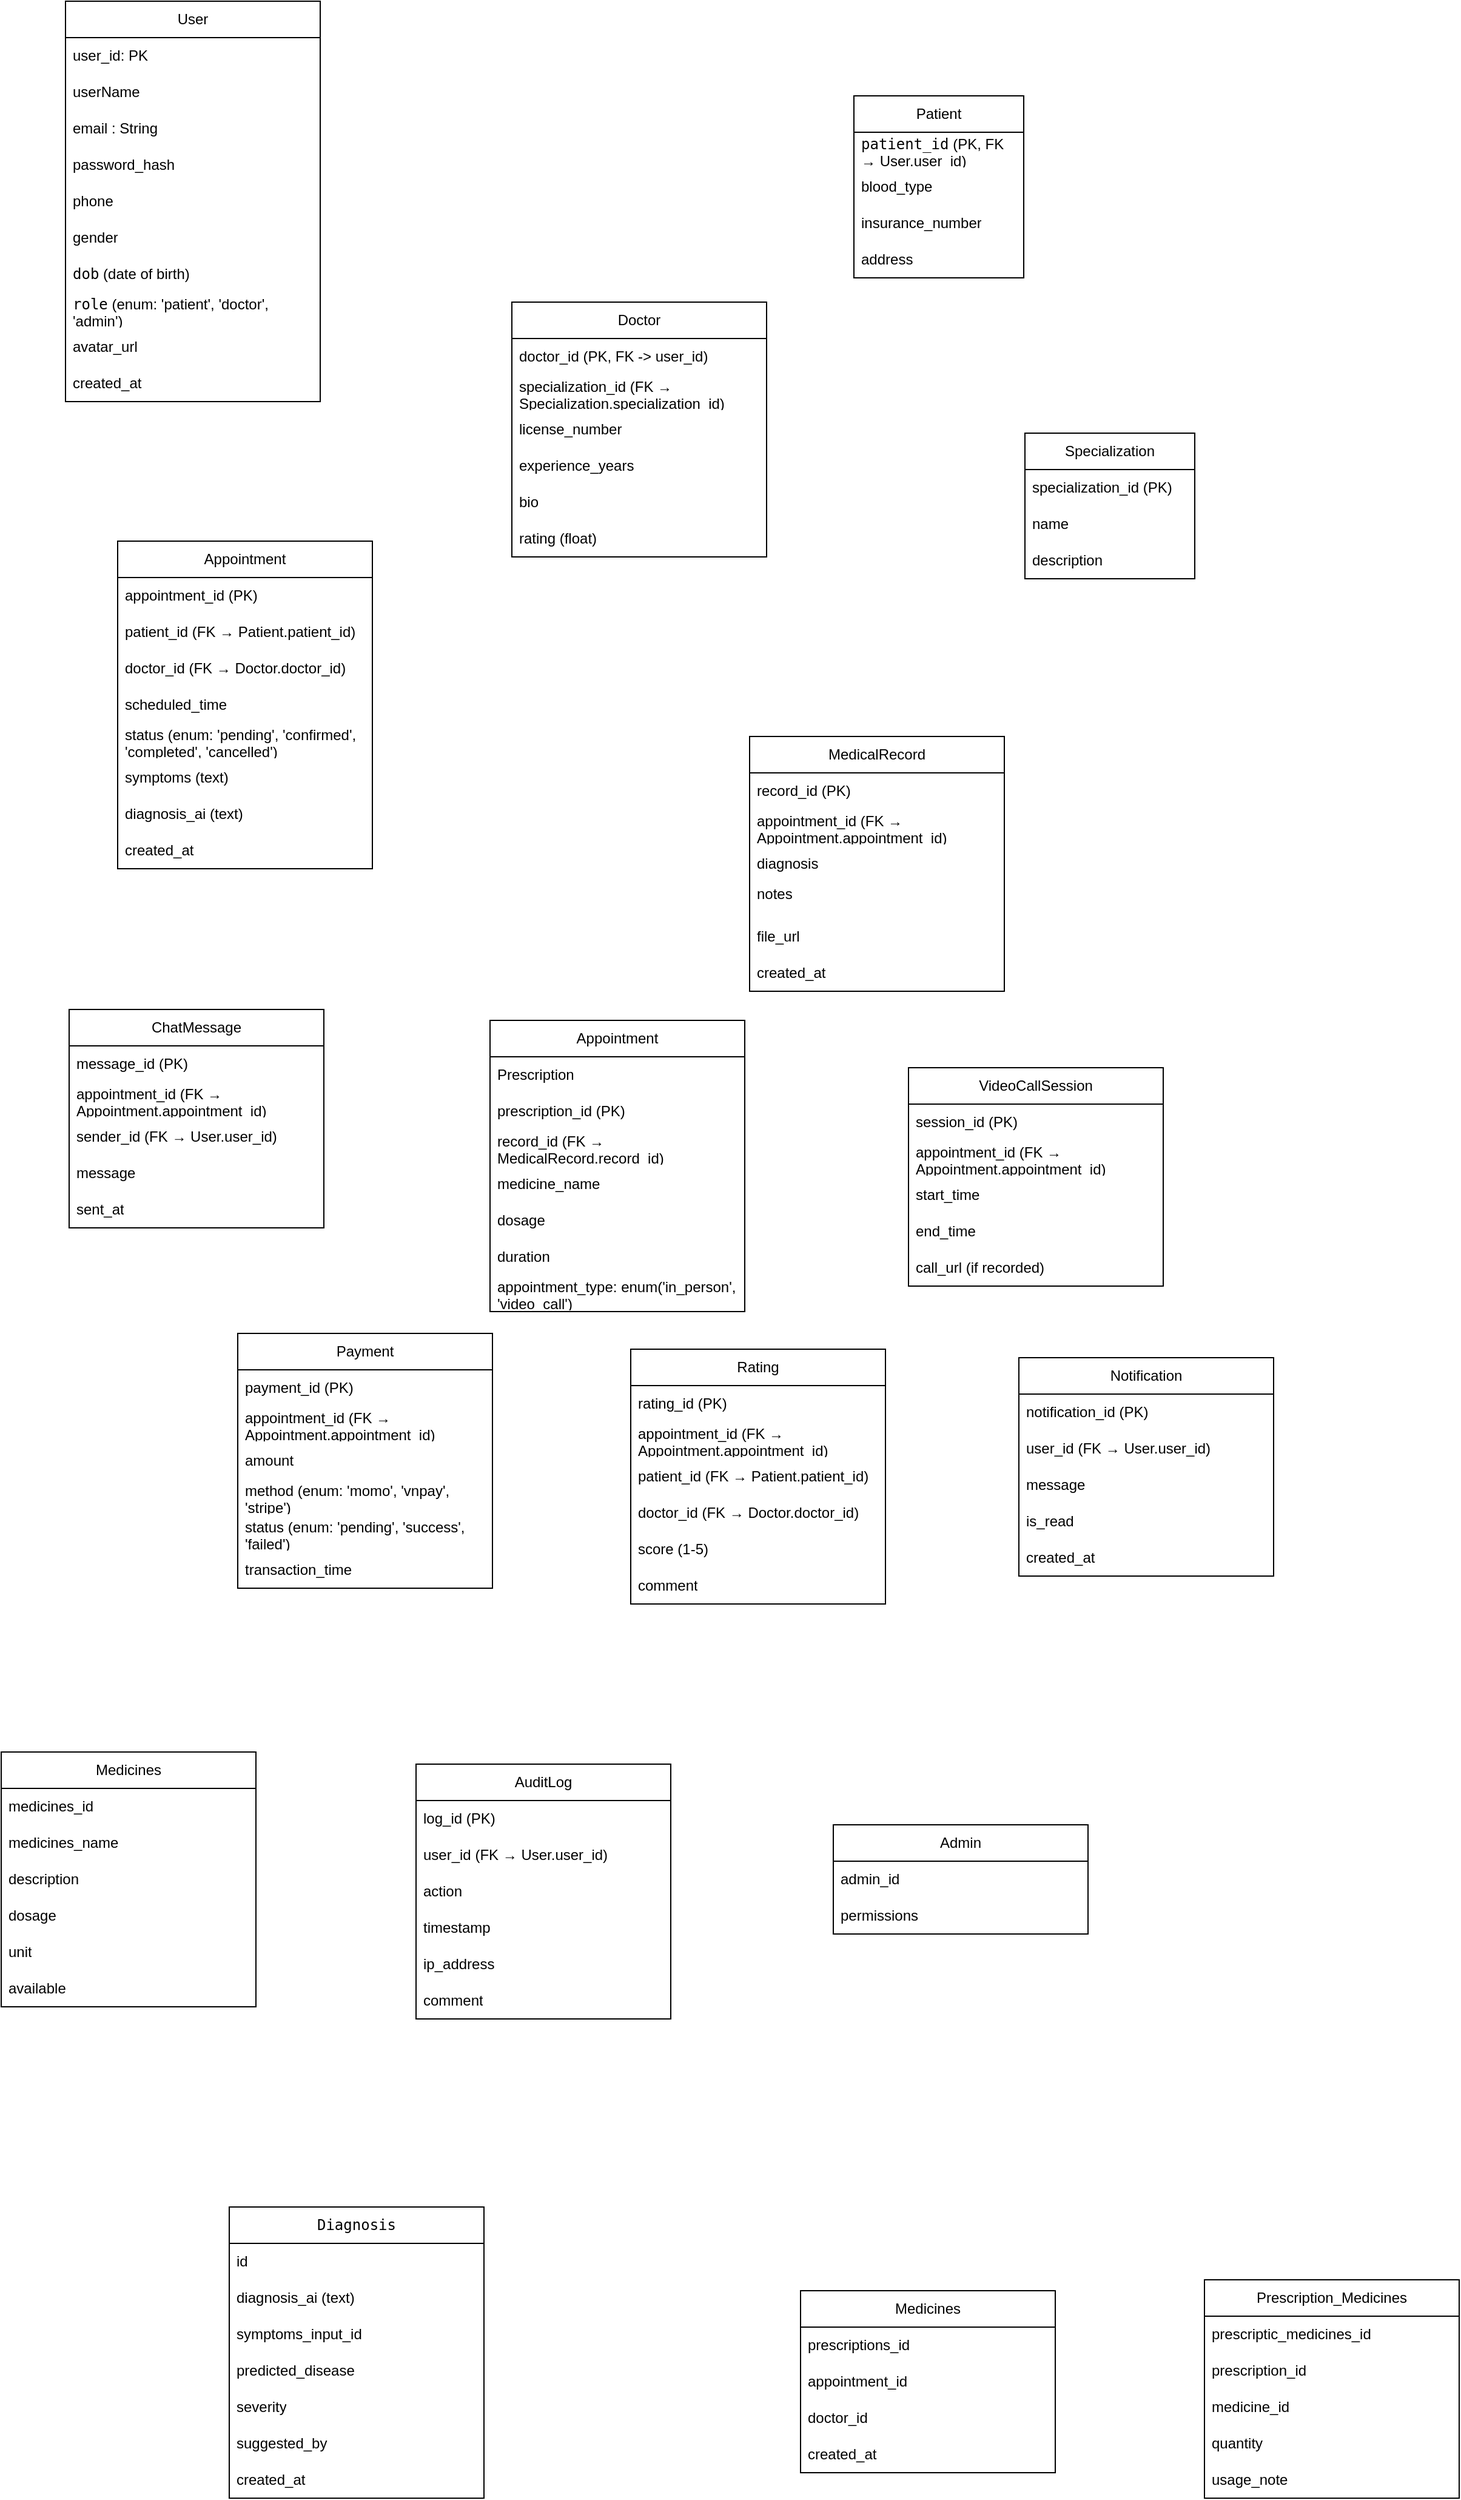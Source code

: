 <mxfile version="27.2.0">
  <diagram name="Trang-1" id="i_WJ0XJ840tVnYzFvGeB">
    <mxGraphModel dx="1158" dy="593" grid="0" gridSize="10" guides="1" tooltips="1" connect="1" arrows="1" fold="1" page="1" pageScale="1" pageWidth="827" pageHeight="1169" math="0" shadow="0">
      <root>
        <mxCell id="0" />
        <mxCell id="1" parent="0" />
        <mxCell id="kzhZ7mxOrEvKZff34RCB-1" value="User" style="swimlane;fontStyle=0;childLayout=stackLayout;horizontal=1;startSize=30;horizontalStack=0;resizeParent=1;resizeParentMax=0;resizeLast=0;collapsible=1;marginBottom=0;whiteSpace=wrap;html=1;" vertex="1" parent="1">
          <mxGeometry x="180" y="33" width="210" height="330" as="geometry" />
        </mxCell>
        <mxCell id="kzhZ7mxOrEvKZff34RCB-2" value="&lt;div&gt;user_id: PK&lt;br&gt;&lt;/div&gt;" style="text;strokeColor=none;fillColor=none;align=left;verticalAlign=middle;spacingLeft=4;spacingRight=4;overflow=hidden;points=[[0,0.5],[1,0.5]];portConstraint=eastwest;rotatable=0;whiteSpace=wrap;html=1;" vertex="1" parent="kzhZ7mxOrEvKZff34RCB-1">
          <mxGeometry y="30" width="210" height="30" as="geometry" />
        </mxCell>
        <mxCell id="kzhZ7mxOrEvKZff34RCB-3" value="userName" style="text;strokeColor=none;fillColor=none;align=left;verticalAlign=middle;spacingLeft=4;spacingRight=4;overflow=hidden;points=[[0,0.5],[1,0.5]];portConstraint=eastwest;rotatable=0;whiteSpace=wrap;html=1;" vertex="1" parent="kzhZ7mxOrEvKZff34RCB-1">
          <mxGeometry y="60" width="210" height="30" as="geometry" />
        </mxCell>
        <mxCell id="kzhZ7mxOrEvKZff34RCB-4" value="email : String" style="text;strokeColor=none;fillColor=none;align=left;verticalAlign=middle;spacingLeft=4;spacingRight=4;overflow=hidden;points=[[0,0.5],[1,0.5]];portConstraint=eastwest;rotatable=0;whiteSpace=wrap;html=1;" vertex="1" parent="kzhZ7mxOrEvKZff34RCB-1">
          <mxGeometry y="90" width="210" height="30" as="geometry" />
        </mxCell>
        <mxCell id="kzhZ7mxOrEvKZff34RCB-6" value="password_hash" style="text;strokeColor=none;fillColor=none;align=left;verticalAlign=middle;spacingLeft=4;spacingRight=4;overflow=hidden;points=[[0,0.5],[1,0.5]];portConstraint=eastwest;rotatable=0;whiteSpace=wrap;html=1;" vertex="1" parent="kzhZ7mxOrEvKZff34RCB-1">
          <mxGeometry y="120" width="210" height="30" as="geometry" />
        </mxCell>
        <mxCell id="kzhZ7mxOrEvKZff34RCB-7" value="phone" style="text;strokeColor=none;fillColor=none;align=left;verticalAlign=middle;spacingLeft=4;spacingRight=4;overflow=hidden;points=[[0,0.5],[1,0.5]];portConstraint=eastwest;rotatable=0;whiteSpace=wrap;html=1;" vertex="1" parent="kzhZ7mxOrEvKZff34RCB-1">
          <mxGeometry y="150" width="210" height="30" as="geometry" />
        </mxCell>
        <mxCell id="kzhZ7mxOrEvKZff34RCB-8" value="gender" style="text;strokeColor=none;fillColor=none;align=left;verticalAlign=middle;spacingLeft=4;spacingRight=4;overflow=hidden;points=[[0,0.5],[1,0.5]];portConstraint=eastwest;rotatable=0;whiteSpace=wrap;html=1;" vertex="1" parent="kzhZ7mxOrEvKZff34RCB-1">
          <mxGeometry y="180" width="210" height="30" as="geometry" />
        </mxCell>
        <mxCell id="kzhZ7mxOrEvKZff34RCB-9" value="&lt;code data-end=&quot;452&quot; data-start=&quot;447&quot;&gt;dob&lt;/code&gt; (date of birth)" style="text;strokeColor=none;fillColor=none;align=left;verticalAlign=middle;spacingLeft=4;spacingRight=4;overflow=hidden;points=[[0,0.5],[1,0.5]];portConstraint=eastwest;rotatable=0;whiteSpace=wrap;html=1;" vertex="1" parent="kzhZ7mxOrEvKZff34RCB-1">
          <mxGeometry y="210" width="210" height="30" as="geometry" />
        </mxCell>
        <mxCell id="kzhZ7mxOrEvKZff34RCB-10" value="&lt;code data-end=&quot;477&quot; data-start=&quot;471&quot;&gt;role&lt;/code&gt; (enum: &#39;patient&#39;, &#39;doctor&#39;, &#39;admin&#39;)" style="text;strokeColor=none;fillColor=none;align=left;verticalAlign=middle;spacingLeft=4;spacingRight=4;overflow=hidden;points=[[0,0.5],[1,0.5]];portConstraint=eastwest;rotatable=0;whiteSpace=wrap;html=1;" vertex="1" parent="kzhZ7mxOrEvKZff34RCB-1">
          <mxGeometry y="240" width="210" height="30" as="geometry" />
        </mxCell>
        <mxCell id="kzhZ7mxOrEvKZff34RCB-12" value="avatar_url" style="text;strokeColor=none;fillColor=none;align=left;verticalAlign=middle;spacingLeft=4;spacingRight=4;overflow=hidden;points=[[0,0.5],[1,0.5]];portConstraint=eastwest;rotatable=0;whiteSpace=wrap;html=1;" vertex="1" parent="kzhZ7mxOrEvKZff34RCB-1">
          <mxGeometry y="270" width="210" height="30" as="geometry" />
        </mxCell>
        <mxCell id="kzhZ7mxOrEvKZff34RCB-13" value="created_at" style="text;strokeColor=none;fillColor=none;align=left;verticalAlign=middle;spacingLeft=4;spacingRight=4;overflow=hidden;points=[[0,0.5],[1,0.5]];portConstraint=eastwest;rotatable=0;whiteSpace=wrap;html=1;" vertex="1" parent="kzhZ7mxOrEvKZff34RCB-1">
          <mxGeometry y="300" width="210" height="30" as="geometry" />
        </mxCell>
        <mxCell id="kzhZ7mxOrEvKZff34RCB-14" value="Patient" style="swimlane;fontStyle=0;childLayout=stackLayout;horizontal=1;startSize=30;horizontalStack=0;resizeParent=1;resizeParentMax=0;resizeLast=0;collapsible=1;marginBottom=0;whiteSpace=wrap;html=1;swimlaneLine=1;rounded=0;shadow=0;glass=0;" vertex="1" parent="1">
          <mxGeometry x="830" y="111" width="140" height="150" as="geometry" />
        </mxCell>
        <mxCell id="kzhZ7mxOrEvKZff34RCB-15" value="&lt;code data-end=&quot;597&quot; data-start=&quot;585&quot;&gt;patient_id&lt;/code&gt; (PK, FK → User.user_id)" style="text;strokeColor=none;fillColor=none;align=left;verticalAlign=middle;spacingLeft=4;spacingRight=4;overflow=hidden;points=[[0,0.5],[1,0.5]];portConstraint=eastwest;rotatable=0;whiteSpace=wrap;html=1;" vertex="1" parent="kzhZ7mxOrEvKZff34RCB-14">
          <mxGeometry y="30" width="140" height="30" as="geometry" />
        </mxCell>
        <mxCell id="kzhZ7mxOrEvKZff34RCB-16" value="blood_type" style="text;strokeColor=none;fillColor=none;align=left;verticalAlign=middle;spacingLeft=4;spacingRight=4;overflow=hidden;points=[[0,0.5],[1,0.5]];portConstraint=eastwest;rotatable=0;whiteSpace=wrap;html=1;" vertex="1" parent="kzhZ7mxOrEvKZff34RCB-14">
          <mxGeometry y="60" width="140" height="30" as="geometry" />
        </mxCell>
        <mxCell id="kzhZ7mxOrEvKZff34RCB-17" value="insurance_number" style="text;strokeColor=none;fillColor=none;align=left;verticalAlign=middle;spacingLeft=4;spacingRight=4;overflow=hidden;points=[[0,0.5],[1,0.5]];portConstraint=eastwest;rotatable=0;whiteSpace=wrap;html=1;" vertex="1" parent="kzhZ7mxOrEvKZff34RCB-14">
          <mxGeometry y="90" width="140" height="30" as="geometry" />
        </mxCell>
        <mxCell id="kzhZ7mxOrEvKZff34RCB-18" value="address" style="text;strokeColor=none;fillColor=none;align=left;verticalAlign=middle;spacingLeft=4;spacingRight=4;overflow=hidden;points=[[0,0.5],[1,0.5]];portConstraint=eastwest;rotatable=0;whiteSpace=wrap;html=1;" vertex="1" parent="kzhZ7mxOrEvKZff34RCB-14">
          <mxGeometry y="120" width="140" height="30" as="geometry" />
        </mxCell>
        <mxCell id="kzhZ7mxOrEvKZff34RCB-25" value="Doctor" style="swimlane;fontStyle=0;childLayout=stackLayout;horizontal=1;startSize=30;horizontalStack=0;resizeParent=1;resizeParentMax=0;resizeLast=0;collapsible=1;marginBottom=0;whiteSpace=wrap;html=1;" vertex="1" parent="1">
          <mxGeometry x="548" y="281" width="210" height="210" as="geometry" />
        </mxCell>
        <mxCell id="kzhZ7mxOrEvKZff34RCB-26" value=" doctor_id (PK, FK -&amp;gt; user_id)" style="text;strokeColor=none;fillColor=none;align=left;verticalAlign=middle;spacingLeft=4;spacingRight=4;overflow=hidden;points=[[0,0.5],[1,0.5]];portConstraint=eastwest;rotatable=0;whiteSpace=wrap;html=1;" vertex="1" parent="kzhZ7mxOrEvKZff34RCB-25">
          <mxGeometry y="30" width="210" height="30" as="geometry" />
        </mxCell>
        <mxCell id="kzhZ7mxOrEvKZff34RCB-27" value="specialization_id (FK → Specialization.specialization_id)" style="text;strokeColor=none;fillColor=none;align=left;verticalAlign=middle;spacingLeft=4;spacingRight=4;overflow=hidden;points=[[0,0.5],[1,0.5]];portConstraint=eastwest;rotatable=0;whiteSpace=wrap;html=1;" vertex="1" parent="kzhZ7mxOrEvKZff34RCB-25">
          <mxGeometry y="60" width="210" height="30" as="geometry" />
        </mxCell>
        <mxCell id="kzhZ7mxOrEvKZff34RCB-28" value="license_number" style="text;strokeColor=none;fillColor=none;align=left;verticalAlign=middle;spacingLeft=4;spacingRight=4;overflow=hidden;points=[[0,0.5],[1,0.5]];portConstraint=eastwest;rotatable=0;whiteSpace=wrap;html=1;" vertex="1" parent="kzhZ7mxOrEvKZff34RCB-25">
          <mxGeometry y="90" width="210" height="30" as="geometry" />
        </mxCell>
        <mxCell id="kzhZ7mxOrEvKZff34RCB-29" value="experience_years" style="text;strokeColor=none;fillColor=none;align=left;verticalAlign=middle;spacingLeft=4;spacingRight=4;overflow=hidden;points=[[0,0.5],[1,0.5]];portConstraint=eastwest;rotatable=0;whiteSpace=wrap;html=1;" vertex="1" parent="kzhZ7mxOrEvKZff34RCB-25">
          <mxGeometry y="120" width="210" height="30" as="geometry" />
        </mxCell>
        <mxCell id="kzhZ7mxOrEvKZff34RCB-30" value="bio" style="text;strokeColor=none;fillColor=none;align=left;verticalAlign=middle;spacingLeft=4;spacingRight=4;overflow=hidden;points=[[0,0.5],[1,0.5]];portConstraint=eastwest;rotatable=0;whiteSpace=wrap;html=1;" vertex="1" parent="kzhZ7mxOrEvKZff34RCB-25">
          <mxGeometry y="150" width="210" height="30" as="geometry" />
        </mxCell>
        <mxCell id="kzhZ7mxOrEvKZff34RCB-31" value="rating (float)" style="text;strokeColor=none;fillColor=none;align=left;verticalAlign=middle;spacingLeft=4;spacingRight=4;overflow=hidden;points=[[0,0.5],[1,0.5]];portConstraint=eastwest;rotatable=0;whiteSpace=wrap;html=1;" vertex="1" parent="kzhZ7mxOrEvKZff34RCB-25">
          <mxGeometry y="180" width="210" height="30" as="geometry" />
        </mxCell>
        <mxCell id="kzhZ7mxOrEvKZff34RCB-36" value="Specialization" style="swimlane;fontStyle=0;childLayout=stackLayout;horizontal=1;startSize=30;horizontalStack=0;resizeParent=1;resizeParentMax=0;resizeLast=0;collapsible=1;marginBottom=0;whiteSpace=wrap;html=1;swimlaneLine=1;rounded=0;shadow=0;glass=0;" vertex="1" parent="1">
          <mxGeometry x="971" y="389" width="140" height="120" as="geometry" />
        </mxCell>
        <mxCell id="kzhZ7mxOrEvKZff34RCB-37" value="specialization_id (PK)" style="text;strokeColor=none;fillColor=none;align=left;verticalAlign=middle;spacingLeft=4;spacingRight=4;overflow=hidden;points=[[0,0.5],[1,0.5]];portConstraint=eastwest;rotatable=0;whiteSpace=wrap;html=1;" vertex="1" parent="kzhZ7mxOrEvKZff34RCB-36">
          <mxGeometry y="30" width="140" height="30" as="geometry" />
        </mxCell>
        <mxCell id="kzhZ7mxOrEvKZff34RCB-38" value="name" style="text;strokeColor=none;fillColor=none;align=left;verticalAlign=middle;spacingLeft=4;spacingRight=4;overflow=hidden;points=[[0,0.5],[1,0.5]];portConstraint=eastwest;rotatable=0;whiteSpace=wrap;html=1;" vertex="1" parent="kzhZ7mxOrEvKZff34RCB-36">
          <mxGeometry y="60" width="140" height="30" as="geometry" />
        </mxCell>
        <mxCell id="kzhZ7mxOrEvKZff34RCB-39" value="description" style="text;strokeColor=none;fillColor=none;align=left;verticalAlign=middle;spacingLeft=4;spacingRight=4;overflow=hidden;points=[[0,0.5],[1,0.5]];portConstraint=eastwest;rotatable=0;whiteSpace=wrap;html=1;" vertex="1" parent="kzhZ7mxOrEvKZff34RCB-36">
          <mxGeometry y="90" width="140" height="30" as="geometry" />
        </mxCell>
        <mxCell id="kzhZ7mxOrEvKZff34RCB-41" value="Appointment" style="swimlane;fontStyle=0;childLayout=stackLayout;horizontal=1;startSize=30;horizontalStack=0;resizeParent=1;resizeParentMax=0;resizeLast=0;collapsible=1;marginBottom=0;whiteSpace=wrap;html=1;" vertex="1" parent="1">
          <mxGeometry x="223" y="478" width="210" height="270" as="geometry" />
        </mxCell>
        <mxCell id="kzhZ7mxOrEvKZff34RCB-42" value=" appointment_id (PK)" style="text;strokeColor=none;fillColor=none;align=left;verticalAlign=middle;spacingLeft=4;spacingRight=4;overflow=hidden;points=[[0,0.5],[1,0.5]];portConstraint=eastwest;rotatable=0;whiteSpace=wrap;html=1;" vertex="1" parent="kzhZ7mxOrEvKZff34RCB-41">
          <mxGeometry y="30" width="210" height="30" as="geometry" />
        </mxCell>
        <mxCell id="kzhZ7mxOrEvKZff34RCB-43" value="patient_id (FK → Patient.patient_id)" style="text;strokeColor=none;fillColor=none;align=left;verticalAlign=middle;spacingLeft=4;spacingRight=4;overflow=hidden;points=[[0,0.5],[1,0.5]];portConstraint=eastwest;rotatable=0;whiteSpace=wrap;html=1;" vertex="1" parent="kzhZ7mxOrEvKZff34RCB-41">
          <mxGeometry y="60" width="210" height="30" as="geometry" />
        </mxCell>
        <mxCell id="kzhZ7mxOrEvKZff34RCB-44" value="doctor_id (FK → Doctor.doctor_id)" style="text;strokeColor=none;fillColor=none;align=left;verticalAlign=middle;spacingLeft=4;spacingRight=4;overflow=hidden;points=[[0,0.5],[1,0.5]];portConstraint=eastwest;rotatable=0;whiteSpace=wrap;html=1;" vertex="1" parent="kzhZ7mxOrEvKZff34RCB-41">
          <mxGeometry y="90" width="210" height="30" as="geometry" />
        </mxCell>
        <mxCell id="kzhZ7mxOrEvKZff34RCB-45" value="scheduled_time" style="text;strokeColor=none;fillColor=none;align=left;verticalAlign=middle;spacingLeft=4;spacingRight=4;overflow=hidden;points=[[0,0.5],[1,0.5]];portConstraint=eastwest;rotatable=0;whiteSpace=wrap;html=1;" vertex="1" parent="kzhZ7mxOrEvKZff34RCB-41">
          <mxGeometry y="120" width="210" height="30" as="geometry" />
        </mxCell>
        <mxCell id="kzhZ7mxOrEvKZff34RCB-46" value="status (enum: &#39;pending&#39;, &#39;confirmed&#39;, &#39;completed&#39;, &#39;cancelled&#39;)" style="text;strokeColor=none;fillColor=none;align=left;verticalAlign=middle;spacingLeft=4;spacingRight=4;overflow=hidden;points=[[0,0.5],[1,0.5]];portConstraint=eastwest;rotatable=0;whiteSpace=wrap;html=1;" vertex="1" parent="kzhZ7mxOrEvKZff34RCB-41">
          <mxGeometry y="150" width="210" height="30" as="geometry" />
        </mxCell>
        <mxCell id="kzhZ7mxOrEvKZff34RCB-47" value=" symptoms (text)" style="text;strokeColor=none;fillColor=none;align=left;verticalAlign=middle;spacingLeft=4;spacingRight=4;overflow=hidden;points=[[0,0.5],[1,0.5]];portConstraint=eastwest;rotatable=0;whiteSpace=wrap;html=1;" vertex="1" parent="kzhZ7mxOrEvKZff34RCB-41">
          <mxGeometry y="180" width="210" height="30" as="geometry" />
        </mxCell>
        <mxCell id="kzhZ7mxOrEvKZff34RCB-48" value="diagnosis_ai (text)" style="text;strokeColor=none;fillColor=none;align=left;verticalAlign=middle;spacingLeft=4;spacingRight=4;overflow=hidden;points=[[0,0.5],[1,0.5]];portConstraint=eastwest;rotatable=0;whiteSpace=wrap;html=1;" vertex="1" parent="kzhZ7mxOrEvKZff34RCB-41">
          <mxGeometry y="210" width="210" height="30" as="geometry" />
        </mxCell>
        <mxCell id="kzhZ7mxOrEvKZff34RCB-49" value=" created_at" style="text;strokeColor=none;fillColor=none;align=left;verticalAlign=middle;spacingLeft=4;spacingRight=4;overflow=hidden;points=[[0,0.5],[1,0.5]];portConstraint=eastwest;rotatable=0;whiteSpace=wrap;html=1;" vertex="1" parent="kzhZ7mxOrEvKZff34RCB-41">
          <mxGeometry y="240" width="210" height="30" as="geometry" />
        </mxCell>
        <mxCell id="kzhZ7mxOrEvKZff34RCB-52" value="MedicalRecord" style="swimlane;fontStyle=0;childLayout=stackLayout;horizontal=1;startSize=30;horizontalStack=0;resizeParent=1;resizeParentMax=0;resizeLast=0;collapsible=1;marginBottom=0;whiteSpace=wrap;html=1;" vertex="1" parent="1">
          <mxGeometry x="744" y="639" width="210" height="210" as="geometry" />
        </mxCell>
        <mxCell id="kzhZ7mxOrEvKZff34RCB-53" value="record_id (PK)" style="text;strokeColor=none;fillColor=none;align=left;verticalAlign=middle;spacingLeft=4;spacingRight=4;overflow=hidden;points=[[0,0.5],[1,0.5]];portConstraint=eastwest;rotatable=0;whiteSpace=wrap;html=1;" vertex="1" parent="kzhZ7mxOrEvKZff34RCB-52">
          <mxGeometry y="30" width="210" height="30" as="geometry" />
        </mxCell>
        <mxCell id="kzhZ7mxOrEvKZff34RCB-54" value="appointment_id (FK → Appointment.appointment_id)" style="text;strokeColor=none;fillColor=none;align=left;verticalAlign=middle;spacingLeft=4;spacingRight=4;overflow=hidden;points=[[0,0.5],[1,0.5]];portConstraint=eastwest;rotatable=0;whiteSpace=wrap;html=1;" vertex="1" parent="kzhZ7mxOrEvKZff34RCB-52">
          <mxGeometry y="60" width="210" height="30" as="geometry" />
        </mxCell>
        <mxCell id="kzhZ7mxOrEvKZff34RCB-55" value="diagnosis" style="text;strokeColor=none;fillColor=none;align=left;verticalAlign=middle;spacingLeft=4;spacingRight=4;overflow=hidden;points=[[0,0.5],[1,0.5]];portConstraint=eastwest;rotatable=0;whiteSpace=wrap;html=1;" vertex="1" parent="kzhZ7mxOrEvKZff34RCB-52">
          <mxGeometry y="90" width="210" height="30" as="geometry" />
        </mxCell>
        <mxCell id="kzhZ7mxOrEvKZff34RCB-56" value=" notes&lt;div&gt;&lt;br/&gt;&lt;/div&gt;" style="text;strokeColor=none;fillColor=none;align=left;verticalAlign=middle;spacingLeft=4;spacingRight=4;overflow=hidden;points=[[0,0.5],[1,0.5]];portConstraint=eastwest;rotatable=0;whiteSpace=wrap;html=1;" vertex="1" parent="kzhZ7mxOrEvKZff34RCB-52">
          <mxGeometry y="120" width="210" height="30" as="geometry" />
        </mxCell>
        <mxCell id="kzhZ7mxOrEvKZff34RCB-57" value=" file_url" style="text;strokeColor=none;fillColor=none;align=left;verticalAlign=middle;spacingLeft=4;spacingRight=4;overflow=hidden;points=[[0,0.5],[1,0.5]];portConstraint=eastwest;rotatable=0;whiteSpace=wrap;html=1;" vertex="1" parent="kzhZ7mxOrEvKZff34RCB-52">
          <mxGeometry y="150" width="210" height="30" as="geometry" />
        </mxCell>
        <mxCell id="kzhZ7mxOrEvKZff34RCB-58" value="created_at" style="text;strokeColor=none;fillColor=none;align=left;verticalAlign=middle;spacingLeft=4;spacingRight=4;overflow=hidden;points=[[0,0.5],[1,0.5]];portConstraint=eastwest;rotatable=0;whiteSpace=wrap;html=1;" vertex="1" parent="kzhZ7mxOrEvKZff34RCB-52">
          <mxGeometry y="180" width="210" height="30" as="geometry" />
        </mxCell>
        <mxCell id="kzhZ7mxOrEvKZff34RCB-61" value="Appointment" style="swimlane;fontStyle=0;childLayout=stackLayout;horizontal=1;startSize=30;horizontalStack=0;resizeParent=1;resizeParentMax=0;resizeLast=0;collapsible=1;marginBottom=0;whiteSpace=wrap;html=1;" vertex="1" parent="1">
          <mxGeometry x="530" y="873" width="210" height="240" as="geometry" />
        </mxCell>
        <mxCell id="kzhZ7mxOrEvKZff34RCB-62" value="Prescription" style="text;strokeColor=none;fillColor=none;align=left;verticalAlign=middle;spacingLeft=4;spacingRight=4;overflow=hidden;points=[[0,0.5],[1,0.5]];portConstraint=eastwest;rotatable=0;whiteSpace=wrap;html=1;" vertex="1" parent="kzhZ7mxOrEvKZff34RCB-61">
          <mxGeometry y="30" width="210" height="30" as="geometry" />
        </mxCell>
        <mxCell id="kzhZ7mxOrEvKZff34RCB-63" value="prescription_id (PK)" style="text;strokeColor=none;fillColor=none;align=left;verticalAlign=middle;spacingLeft=4;spacingRight=4;overflow=hidden;points=[[0,0.5],[1,0.5]];portConstraint=eastwest;rotatable=0;whiteSpace=wrap;html=1;" vertex="1" parent="kzhZ7mxOrEvKZff34RCB-61">
          <mxGeometry y="60" width="210" height="30" as="geometry" />
        </mxCell>
        <mxCell id="kzhZ7mxOrEvKZff34RCB-64" value="record_id (FK → MedicalRecord.record_id)" style="text;strokeColor=none;fillColor=none;align=left;verticalAlign=middle;spacingLeft=4;spacingRight=4;overflow=hidden;points=[[0,0.5],[1,0.5]];portConstraint=eastwest;rotatable=0;whiteSpace=wrap;html=1;" vertex="1" parent="kzhZ7mxOrEvKZff34RCB-61">
          <mxGeometry y="90" width="210" height="30" as="geometry" />
        </mxCell>
        <mxCell id="kzhZ7mxOrEvKZff34RCB-65" value=" medicine_name" style="text;strokeColor=none;fillColor=none;align=left;verticalAlign=middle;spacingLeft=4;spacingRight=4;overflow=hidden;points=[[0,0.5],[1,0.5]];portConstraint=eastwest;rotatable=0;whiteSpace=wrap;html=1;" vertex="1" parent="kzhZ7mxOrEvKZff34RCB-61">
          <mxGeometry y="120" width="210" height="30" as="geometry" />
        </mxCell>
        <mxCell id="kzhZ7mxOrEvKZff34RCB-66" value="dosage" style="text;strokeColor=none;fillColor=none;align=left;verticalAlign=middle;spacingLeft=4;spacingRight=4;overflow=hidden;points=[[0,0.5],[1,0.5]];portConstraint=eastwest;rotatable=0;whiteSpace=wrap;html=1;" vertex="1" parent="kzhZ7mxOrEvKZff34RCB-61">
          <mxGeometry y="150" width="210" height="30" as="geometry" />
        </mxCell>
        <mxCell id="kzhZ7mxOrEvKZff34RCB-67" value=" duration" style="text;strokeColor=none;fillColor=none;align=left;verticalAlign=middle;spacingLeft=4;spacingRight=4;overflow=hidden;points=[[0,0.5],[1,0.5]];portConstraint=eastwest;rotatable=0;whiteSpace=wrap;html=1;" vertex="1" parent="kzhZ7mxOrEvKZff34RCB-61">
          <mxGeometry y="180" width="210" height="30" as="geometry" />
        </mxCell>
        <mxCell id="kzhZ7mxOrEvKZff34RCB-119" value="appointment_type: enum(&#39;in_person&#39;, &#39;video_call&#39;)" style="text;strokeColor=none;fillColor=none;align=left;verticalAlign=middle;spacingLeft=4;spacingRight=4;overflow=hidden;points=[[0,0.5],[1,0.5]];portConstraint=eastwest;rotatable=0;whiteSpace=wrap;html=1;" vertex="1" parent="kzhZ7mxOrEvKZff34RCB-61">
          <mxGeometry y="210" width="210" height="30" as="geometry" />
        </mxCell>
        <mxCell id="kzhZ7mxOrEvKZff34RCB-70" value="ChatMessage" style="swimlane;fontStyle=0;childLayout=stackLayout;horizontal=1;startSize=30;horizontalStack=0;resizeParent=1;resizeParentMax=0;resizeLast=0;collapsible=1;marginBottom=0;whiteSpace=wrap;html=1;" vertex="1" parent="1">
          <mxGeometry x="183" y="864" width="210" height="180" as="geometry" />
        </mxCell>
        <mxCell id="kzhZ7mxOrEvKZff34RCB-71" value=" message_id (PK)" style="text;strokeColor=none;fillColor=none;align=left;verticalAlign=middle;spacingLeft=4;spacingRight=4;overflow=hidden;points=[[0,0.5],[1,0.5]];portConstraint=eastwest;rotatable=0;whiteSpace=wrap;html=1;" vertex="1" parent="kzhZ7mxOrEvKZff34RCB-70">
          <mxGeometry y="30" width="210" height="30" as="geometry" />
        </mxCell>
        <mxCell id="kzhZ7mxOrEvKZff34RCB-72" value=" appointment_id (FK → Appointment.appointment_id)" style="text;strokeColor=none;fillColor=none;align=left;verticalAlign=middle;spacingLeft=4;spacingRight=4;overflow=hidden;points=[[0,0.5],[1,0.5]];portConstraint=eastwest;rotatable=0;whiteSpace=wrap;html=1;" vertex="1" parent="kzhZ7mxOrEvKZff34RCB-70">
          <mxGeometry y="60" width="210" height="30" as="geometry" />
        </mxCell>
        <mxCell id="kzhZ7mxOrEvKZff34RCB-73" value=" sender_id (FK → User.user_id)" style="text;strokeColor=none;fillColor=none;align=left;verticalAlign=middle;spacingLeft=4;spacingRight=4;overflow=hidden;points=[[0,0.5],[1,0.5]];portConstraint=eastwest;rotatable=0;whiteSpace=wrap;html=1;" vertex="1" parent="kzhZ7mxOrEvKZff34RCB-70">
          <mxGeometry y="90" width="210" height="30" as="geometry" />
        </mxCell>
        <mxCell id="kzhZ7mxOrEvKZff34RCB-74" value="message" style="text;strokeColor=none;fillColor=none;align=left;verticalAlign=middle;spacingLeft=4;spacingRight=4;overflow=hidden;points=[[0,0.5],[1,0.5]];portConstraint=eastwest;rotatable=0;whiteSpace=wrap;html=1;" vertex="1" parent="kzhZ7mxOrEvKZff34RCB-70">
          <mxGeometry y="120" width="210" height="30" as="geometry" />
        </mxCell>
        <mxCell id="kzhZ7mxOrEvKZff34RCB-75" value=" sent_at" style="text;strokeColor=none;fillColor=none;align=left;verticalAlign=middle;spacingLeft=4;spacingRight=4;overflow=hidden;points=[[0,0.5],[1,0.5]];portConstraint=eastwest;rotatable=0;whiteSpace=wrap;html=1;" vertex="1" parent="kzhZ7mxOrEvKZff34RCB-70">
          <mxGeometry y="150" width="210" height="30" as="geometry" />
        </mxCell>
        <mxCell id="kzhZ7mxOrEvKZff34RCB-77" value="VideoCallSession" style="swimlane;fontStyle=0;childLayout=stackLayout;horizontal=1;startSize=30;horizontalStack=0;resizeParent=1;resizeParentMax=0;resizeLast=0;collapsible=1;marginBottom=0;whiteSpace=wrap;html=1;" vertex="1" parent="1">
          <mxGeometry x="875" y="912" width="210" height="180" as="geometry" />
        </mxCell>
        <mxCell id="kzhZ7mxOrEvKZff34RCB-78" value="session_id (PK)" style="text;strokeColor=none;fillColor=none;align=left;verticalAlign=middle;spacingLeft=4;spacingRight=4;overflow=hidden;points=[[0,0.5],[1,0.5]];portConstraint=eastwest;rotatable=0;whiteSpace=wrap;html=1;" vertex="1" parent="kzhZ7mxOrEvKZff34RCB-77">
          <mxGeometry y="30" width="210" height="30" as="geometry" />
        </mxCell>
        <mxCell id="kzhZ7mxOrEvKZff34RCB-79" value="appointment_id (FK → Appointment.appointment_id)" style="text;strokeColor=none;fillColor=none;align=left;verticalAlign=middle;spacingLeft=4;spacingRight=4;overflow=hidden;points=[[0,0.5],[1,0.5]];portConstraint=eastwest;rotatable=0;whiteSpace=wrap;html=1;" vertex="1" parent="kzhZ7mxOrEvKZff34RCB-77">
          <mxGeometry y="60" width="210" height="30" as="geometry" />
        </mxCell>
        <mxCell id="kzhZ7mxOrEvKZff34RCB-80" value=" start_time" style="text;strokeColor=none;fillColor=none;align=left;verticalAlign=middle;spacingLeft=4;spacingRight=4;overflow=hidden;points=[[0,0.5],[1,0.5]];portConstraint=eastwest;rotatable=0;whiteSpace=wrap;html=1;" vertex="1" parent="kzhZ7mxOrEvKZff34RCB-77">
          <mxGeometry y="90" width="210" height="30" as="geometry" />
        </mxCell>
        <mxCell id="kzhZ7mxOrEvKZff34RCB-81" value="end_time" style="text;strokeColor=none;fillColor=none;align=left;verticalAlign=middle;spacingLeft=4;spacingRight=4;overflow=hidden;points=[[0,0.5],[1,0.5]];portConstraint=eastwest;rotatable=0;whiteSpace=wrap;html=1;" vertex="1" parent="kzhZ7mxOrEvKZff34RCB-77">
          <mxGeometry y="120" width="210" height="30" as="geometry" />
        </mxCell>
        <mxCell id="kzhZ7mxOrEvKZff34RCB-82" value="call_url (if recorded)" style="text;strokeColor=none;fillColor=none;align=left;verticalAlign=middle;spacingLeft=4;spacingRight=4;overflow=hidden;points=[[0,0.5],[1,0.5]];portConstraint=eastwest;rotatable=0;whiteSpace=wrap;html=1;" vertex="1" parent="kzhZ7mxOrEvKZff34RCB-77">
          <mxGeometry y="150" width="210" height="30" as="geometry" />
        </mxCell>
        <mxCell id="kzhZ7mxOrEvKZff34RCB-83" value="Payment" style="swimlane;fontStyle=0;childLayout=stackLayout;horizontal=1;startSize=30;horizontalStack=0;resizeParent=1;resizeParentMax=0;resizeLast=0;collapsible=1;marginBottom=0;whiteSpace=wrap;html=1;" vertex="1" parent="1">
          <mxGeometry x="322" y="1131" width="210" height="210" as="geometry" />
        </mxCell>
        <mxCell id="kzhZ7mxOrEvKZff34RCB-84" value=" payment_id (PK)" style="text;strokeColor=none;fillColor=none;align=left;verticalAlign=middle;spacingLeft=4;spacingRight=4;overflow=hidden;points=[[0,0.5],[1,0.5]];portConstraint=eastwest;rotatable=0;whiteSpace=wrap;html=1;" vertex="1" parent="kzhZ7mxOrEvKZff34RCB-83">
          <mxGeometry y="30" width="210" height="30" as="geometry" />
        </mxCell>
        <mxCell id="kzhZ7mxOrEvKZff34RCB-85" value="appointment_id (FK → Appointment.appointment_id)" style="text;strokeColor=none;fillColor=none;align=left;verticalAlign=middle;spacingLeft=4;spacingRight=4;overflow=hidden;points=[[0,0.5],[1,0.5]];portConstraint=eastwest;rotatable=0;whiteSpace=wrap;html=1;" vertex="1" parent="kzhZ7mxOrEvKZff34RCB-83">
          <mxGeometry y="60" width="210" height="30" as="geometry" />
        </mxCell>
        <mxCell id="kzhZ7mxOrEvKZff34RCB-86" value=" amount" style="text;strokeColor=none;fillColor=none;align=left;verticalAlign=middle;spacingLeft=4;spacingRight=4;overflow=hidden;points=[[0,0.5],[1,0.5]];portConstraint=eastwest;rotatable=0;whiteSpace=wrap;html=1;" vertex="1" parent="kzhZ7mxOrEvKZff34RCB-83">
          <mxGeometry y="90" width="210" height="30" as="geometry" />
        </mxCell>
        <mxCell id="kzhZ7mxOrEvKZff34RCB-87" value="method (enum: &#39;momo&#39;, &#39;vnpay&#39;, &#39;stripe&#39;)&lt;div&gt;&lt;br/&gt;&lt;/div&gt;" style="text;strokeColor=none;fillColor=none;align=left;verticalAlign=middle;spacingLeft=4;spacingRight=4;overflow=hidden;points=[[0,0.5],[1,0.5]];portConstraint=eastwest;rotatable=0;whiteSpace=wrap;html=1;" vertex="1" parent="kzhZ7mxOrEvKZff34RCB-83">
          <mxGeometry y="120" width="210" height="30" as="geometry" />
        </mxCell>
        <mxCell id="kzhZ7mxOrEvKZff34RCB-88" value="status (enum: &#39;pending&#39;, &#39;success&#39;, &#39;failed&#39;)" style="text;strokeColor=none;fillColor=none;align=left;verticalAlign=middle;spacingLeft=4;spacingRight=4;overflow=hidden;points=[[0,0.5],[1,0.5]];portConstraint=eastwest;rotatable=0;whiteSpace=wrap;html=1;" vertex="1" parent="kzhZ7mxOrEvKZff34RCB-83">
          <mxGeometry y="150" width="210" height="30" as="geometry" />
        </mxCell>
        <mxCell id="kzhZ7mxOrEvKZff34RCB-89" value=" transaction_time" style="text;strokeColor=none;fillColor=none;align=left;verticalAlign=middle;spacingLeft=4;spacingRight=4;overflow=hidden;points=[[0,0.5],[1,0.5]];portConstraint=eastwest;rotatable=0;whiteSpace=wrap;html=1;" vertex="1" parent="kzhZ7mxOrEvKZff34RCB-83">
          <mxGeometry y="180" width="210" height="30" as="geometry" />
        </mxCell>
        <mxCell id="kzhZ7mxOrEvKZff34RCB-90" value="Rating" style="swimlane;fontStyle=0;childLayout=stackLayout;horizontal=1;startSize=30;horizontalStack=0;resizeParent=1;resizeParentMax=0;resizeLast=0;collapsible=1;marginBottom=0;whiteSpace=wrap;html=1;" vertex="1" parent="1">
          <mxGeometry x="646" y="1144" width="210" height="210" as="geometry" />
        </mxCell>
        <mxCell id="kzhZ7mxOrEvKZff34RCB-91" value=" rating_id (PK)" style="text;strokeColor=none;fillColor=none;align=left;verticalAlign=middle;spacingLeft=4;spacingRight=4;overflow=hidden;points=[[0,0.5],[1,0.5]];portConstraint=eastwest;rotatable=0;whiteSpace=wrap;html=1;" vertex="1" parent="kzhZ7mxOrEvKZff34RCB-90">
          <mxGeometry y="30" width="210" height="30" as="geometry" />
        </mxCell>
        <mxCell id="kzhZ7mxOrEvKZff34RCB-92" value="appointment_id (FK → Appointment.appointment_id)" style="text;strokeColor=none;fillColor=none;align=left;verticalAlign=middle;spacingLeft=4;spacingRight=4;overflow=hidden;points=[[0,0.5],[1,0.5]];portConstraint=eastwest;rotatable=0;whiteSpace=wrap;html=1;" vertex="1" parent="kzhZ7mxOrEvKZff34RCB-90">
          <mxGeometry y="60" width="210" height="30" as="geometry" />
        </mxCell>
        <mxCell id="kzhZ7mxOrEvKZff34RCB-93" value=" patient_id (FK → Patient.patient_id)" style="text;strokeColor=none;fillColor=none;align=left;verticalAlign=middle;spacingLeft=4;spacingRight=4;overflow=hidden;points=[[0,0.5],[1,0.5]];portConstraint=eastwest;rotatable=0;whiteSpace=wrap;html=1;" vertex="1" parent="kzhZ7mxOrEvKZff34RCB-90">
          <mxGeometry y="90" width="210" height="30" as="geometry" />
        </mxCell>
        <mxCell id="kzhZ7mxOrEvKZff34RCB-94" value=" doctor_id (FK → Doctor.doctor_id)" style="text;strokeColor=none;fillColor=none;align=left;verticalAlign=middle;spacingLeft=4;spacingRight=4;overflow=hidden;points=[[0,0.5],[1,0.5]];portConstraint=eastwest;rotatable=0;whiteSpace=wrap;html=1;" vertex="1" parent="kzhZ7mxOrEvKZff34RCB-90">
          <mxGeometry y="120" width="210" height="30" as="geometry" />
        </mxCell>
        <mxCell id="kzhZ7mxOrEvKZff34RCB-95" value=" score (1-5)" style="text;strokeColor=none;fillColor=none;align=left;verticalAlign=middle;spacingLeft=4;spacingRight=4;overflow=hidden;points=[[0,0.5],[1,0.5]];portConstraint=eastwest;rotatable=0;whiteSpace=wrap;html=1;" vertex="1" parent="kzhZ7mxOrEvKZff34RCB-90">
          <mxGeometry y="150" width="210" height="30" as="geometry" />
        </mxCell>
        <mxCell id="kzhZ7mxOrEvKZff34RCB-96" value="comment" style="text;strokeColor=none;fillColor=none;align=left;verticalAlign=middle;spacingLeft=4;spacingRight=4;overflow=hidden;points=[[0,0.5],[1,0.5]];portConstraint=eastwest;rotatable=0;whiteSpace=wrap;html=1;" vertex="1" parent="kzhZ7mxOrEvKZff34RCB-90">
          <mxGeometry y="180" width="210" height="30" as="geometry" />
        </mxCell>
        <mxCell id="kzhZ7mxOrEvKZff34RCB-97" value="Notification" style="swimlane;fontStyle=0;childLayout=stackLayout;horizontal=1;startSize=30;horizontalStack=0;resizeParent=1;resizeParentMax=0;resizeLast=0;collapsible=1;marginBottom=0;whiteSpace=wrap;html=1;" vertex="1" parent="1">
          <mxGeometry x="966" y="1151" width="210" height="180" as="geometry" />
        </mxCell>
        <mxCell id="kzhZ7mxOrEvKZff34RCB-98" value="notification_id (PK)" style="text;strokeColor=none;fillColor=none;align=left;verticalAlign=middle;spacingLeft=4;spacingRight=4;overflow=hidden;points=[[0,0.5],[1,0.5]];portConstraint=eastwest;rotatable=0;whiteSpace=wrap;html=1;" vertex="1" parent="kzhZ7mxOrEvKZff34RCB-97">
          <mxGeometry y="30" width="210" height="30" as="geometry" />
        </mxCell>
        <mxCell id="kzhZ7mxOrEvKZff34RCB-99" value="user_id (FK → User.user_id)" style="text;strokeColor=none;fillColor=none;align=left;verticalAlign=middle;spacingLeft=4;spacingRight=4;overflow=hidden;points=[[0,0.5],[1,0.5]];portConstraint=eastwest;rotatable=0;whiteSpace=wrap;html=1;" vertex="1" parent="kzhZ7mxOrEvKZff34RCB-97">
          <mxGeometry y="60" width="210" height="30" as="geometry" />
        </mxCell>
        <mxCell id="kzhZ7mxOrEvKZff34RCB-100" value="    message" style="text;strokeColor=none;fillColor=none;align=left;verticalAlign=middle;spacingLeft=4;spacingRight=4;overflow=hidden;points=[[0,0.5],[1,0.5]];portConstraint=eastwest;rotatable=0;whiteSpace=wrap;html=1;" vertex="1" parent="kzhZ7mxOrEvKZff34RCB-97">
          <mxGeometry y="90" width="210" height="30" as="geometry" />
        </mxCell>
        <mxCell id="kzhZ7mxOrEvKZff34RCB-101" value="is_read" style="text;strokeColor=none;fillColor=none;align=left;verticalAlign=middle;spacingLeft=4;spacingRight=4;overflow=hidden;points=[[0,0.5],[1,0.5]];portConstraint=eastwest;rotatable=0;whiteSpace=wrap;html=1;" vertex="1" parent="kzhZ7mxOrEvKZff34RCB-97">
          <mxGeometry y="120" width="210" height="30" as="geometry" />
        </mxCell>
        <mxCell id="kzhZ7mxOrEvKZff34RCB-102" value="created_at" style="text;strokeColor=none;fillColor=none;align=left;verticalAlign=middle;spacingLeft=4;spacingRight=4;overflow=hidden;points=[[0,0.5],[1,0.5]];portConstraint=eastwest;rotatable=0;whiteSpace=wrap;html=1;" vertex="1" parent="kzhZ7mxOrEvKZff34RCB-97">
          <mxGeometry y="150" width="210" height="30" as="geometry" />
        </mxCell>
        <mxCell id="kzhZ7mxOrEvKZff34RCB-105" value="AuditLog" style="swimlane;fontStyle=0;childLayout=stackLayout;horizontal=1;startSize=30;horizontalStack=0;resizeParent=1;resizeParentMax=0;resizeLast=0;collapsible=1;marginBottom=0;whiteSpace=wrap;html=1;" vertex="1" parent="1">
          <mxGeometry x="469" y="1486" width="210" height="210" as="geometry" />
        </mxCell>
        <mxCell id="kzhZ7mxOrEvKZff34RCB-106" value=" log_id (PK)" style="text;strokeColor=none;fillColor=none;align=left;verticalAlign=middle;spacingLeft=4;spacingRight=4;overflow=hidden;points=[[0,0.5],[1,0.5]];portConstraint=eastwest;rotatable=0;whiteSpace=wrap;html=1;" vertex="1" parent="kzhZ7mxOrEvKZff34RCB-105">
          <mxGeometry y="30" width="210" height="30" as="geometry" />
        </mxCell>
        <mxCell id="kzhZ7mxOrEvKZff34RCB-107" value=" user_id (FK → User.user_id)" style="text;strokeColor=none;fillColor=none;align=left;verticalAlign=middle;spacingLeft=4;spacingRight=4;overflow=hidden;points=[[0,0.5],[1,0.5]];portConstraint=eastwest;rotatable=0;whiteSpace=wrap;html=1;" vertex="1" parent="kzhZ7mxOrEvKZff34RCB-105">
          <mxGeometry y="60" width="210" height="30" as="geometry" />
        </mxCell>
        <mxCell id="kzhZ7mxOrEvKZff34RCB-108" value=" action" style="text;strokeColor=none;fillColor=none;align=left;verticalAlign=middle;spacingLeft=4;spacingRight=4;overflow=hidden;points=[[0,0.5],[1,0.5]];portConstraint=eastwest;rotatable=0;whiteSpace=wrap;html=1;" vertex="1" parent="kzhZ7mxOrEvKZff34RCB-105">
          <mxGeometry y="90" width="210" height="30" as="geometry" />
        </mxCell>
        <mxCell id="kzhZ7mxOrEvKZff34RCB-109" value=" timestamp" style="text;strokeColor=none;fillColor=none;align=left;verticalAlign=middle;spacingLeft=4;spacingRight=4;overflow=hidden;points=[[0,0.5],[1,0.5]];portConstraint=eastwest;rotatable=0;whiteSpace=wrap;html=1;" vertex="1" parent="kzhZ7mxOrEvKZff34RCB-105">
          <mxGeometry y="120" width="210" height="30" as="geometry" />
        </mxCell>
        <mxCell id="kzhZ7mxOrEvKZff34RCB-110" value=" ip_address" style="text;strokeColor=none;fillColor=none;align=left;verticalAlign=middle;spacingLeft=4;spacingRight=4;overflow=hidden;points=[[0,0.5],[1,0.5]];portConstraint=eastwest;rotatable=0;whiteSpace=wrap;html=1;" vertex="1" parent="kzhZ7mxOrEvKZff34RCB-105">
          <mxGeometry y="150" width="210" height="30" as="geometry" />
        </mxCell>
        <mxCell id="kzhZ7mxOrEvKZff34RCB-111" value="comment" style="text;strokeColor=none;fillColor=none;align=left;verticalAlign=middle;spacingLeft=4;spacingRight=4;overflow=hidden;points=[[0,0.5],[1,0.5]];portConstraint=eastwest;rotatable=0;whiteSpace=wrap;html=1;" vertex="1" parent="kzhZ7mxOrEvKZff34RCB-105">
          <mxGeometry y="180" width="210" height="30" as="geometry" />
        </mxCell>
        <mxCell id="kzhZ7mxOrEvKZff34RCB-112" value="Admin" style="swimlane;fontStyle=0;childLayout=stackLayout;horizontal=1;startSize=30;horizontalStack=0;resizeParent=1;resizeParentMax=0;resizeLast=0;collapsible=1;marginBottom=0;whiteSpace=wrap;html=1;" vertex="1" parent="1">
          <mxGeometry x="813" y="1536" width="210" height="90" as="geometry" />
        </mxCell>
        <mxCell id="kzhZ7mxOrEvKZff34RCB-113" value="admin_id" style="text;strokeColor=none;fillColor=none;align=left;verticalAlign=middle;spacingLeft=4;spacingRight=4;overflow=hidden;points=[[0,0.5],[1,0.5]];portConstraint=eastwest;rotatable=0;whiteSpace=wrap;html=1;" vertex="1" parent="kzhZ7mxOrEvKZff34RCB-112">
          <mxGeometry y="30" width="210" height="30" as="geometry" />
        </mxCell>
        <mxCell id="kzhZ7mxOrEvKZff34RCB-114" value="permissions" style="text;strokeColor=none;fillColor=none;align=left;verticalAlign=middle;spacingLeft=4;spacingRight=4;overflow=hidden;points=[[0,0.5],[1,0.5]];portConstraint=eastwest;rotatable=0;whiteSpace=wrap;html=1;" vertex="1" parent="kzhZ7mxOrEvKZff34RCB-112">
          <mxGeometry y="60" width="210" height="30" as="geometry" />
        </mxCell>
        <mxCell id="kzhZ7mxOrEvKZff34RCB-120" value="&lt;code data-end=&quot;2992&quot; data-start=&quot;2981&quot;&gt;Diagnosis&lt;/code&gt;" style="swimlane;fontStyle=0;childLayout=stackLayout;horizontal=1;startSize=30;horizontalStack=0;resizeParent=1;resizeParentMax=0;resizeLast=0;collapsible=1;marginBottom=0;whiteSpace=wrap;html=1;" vertex="1" parent="1">
          <mxGeometry x="315" y="1851" width="210" height="240" as="geometry" />
        </mxCell>
        <mxCell id="kzhZ7mxOrEvKZff34RCB-121" value="id" style="text;strokeColor=none;fillColor=none;align=left;verticalAlign=middle;spacingLeft=4;spacingRight=4;overflow=hidden;points=[[0,0.5],[1,0.5]];portConstraint=eastwest;rotatable=0;whiteSpace=wrap;html=1;" vertex="1" parent="kzhZ7mxOrEvKZff34RCB-120">
          <mxGeometry y="30" width="210" height="30" as="geometry" />
        </mxCell>
        <mxCell id="kzhZ7mxOrEvKZff34RCB-127" value="diagnosis_ai (text)" style="text;strokeColor=none;fillColor=none;align=left;verticalAlign=middle;spacingLeft=4;spacingRight=4;overflow=hidden;points=[[0,0.5],[1,0.5]];portConstraint=eastwest;rotatable=0;whiteSpace=wrap;html=1;" vertex="1" parent="kzhZ7mxOrEvKZff34RCB-120">
          <mxGeometry y="60" width="210" height="30" as="geometry" />
        </mxCell>
        <mxCell id="kzhZ7mxOrEvKZff34RCB-122" value="symptoms_input_id" style="text;strokeColor=none;fillColor=none;align=left;verticalAlign=middle;spacingLeft=4;spacingRight=4;overflow=hidden;points=[[0,0.5],[1,0.5]];portConstraint=eastwest;rotatable=0;whiteSpace=wrap;html=1;" vertex="1" parent="kzhZ7mxOrEvKZff34RCB-120">
          <mxGeometry y="90" width="210" height="30" as="geometry" />
        </mxCell>
        <mxCell id="kzhZ7mxOrEvKZff34RCB-123" value="predicted_disease" style="text;strokeColor=none;fillColor=none;align=left;verticalAlign=middle;spacingLeft=4;spacingRight=4;overflow=hidden;points=[[0,0.5],[1,0.5]];portConstraint=eastwest;rotatable=0;whiteSpace=wrap;html=1;" vertex="1" parent="kzhZ7mxOrEvKZff34RCB-120">
          <mxGeometry y="120" width="210" height="30" as="geometry" />
        </mxCell>
        <mxCell id="kzhZ7mxOrEvKZff34RCB-124" value="severity" style="text;strokeColor=none;fillColor=none;align=left;verticalAlign=middle;spacingLeft=4;spacingRight=4;overflow=hidden;points=[[0,0.5],[1,0.5]];portConstraint=eastwest;rotatable=0;whiteSpace=wrap;html=1;" vertex="1" parent="kzhZ7mxOrEvKZff34RCB-120">
          <mxGeometry y="150" width="210" height="30" as="geometry" />
        </mxCell>
        <mxCell id="kzhZ7mxOrEvKZff34RCB-125" value="suggested_by" style="text;strokeColor=none;fillColor=none;align=left;verticalAlign=middle;spacingLeft=4;spacingRight=4;overflow=hidden;points=[[0,0.5],[1,0.5]];portConstraint=eastwest;rotatable=0;whiteSpace=wrap;html=1;" vertex="1" parent="kzhZ7mxOrEvKZff34RCB-120">
          <mxGeometry y="180" width="210" height="30" as="geometry" />
        </mxCell>
        <mxCell id="kzhZ7mxOrEvKZff34RCB-126" value="created_at" style="text;strokeColor=none;fillColor=none;align=left;verticalAlign=middle;spacingLeft=4;spacingRight=4;overflow=hidden;points=[[0,0.5],[1,0.5]];portConstraint=eastwest;rotatable=0;whiteSpace=wrap;html=1;" vertex="1" parent="kzhZ7mxOrEvKZff34RCB-120">
          <mxGeometry y="210" width="210" height="30" as="geometry" />
        </mxCell>
        <mxCell id="kzhZ7mxOrEvKZff34RCB-129" value="Medicines" style="swimlane;fontStyle=0;childLayout=stackLayout;horizontal=1;startSize=30;horizontalStack=0;resizeParent=1;resizeParentMax=0;resizeLast=0;collapsible=1;marginBottom=0;whiteSpace=wrap;html=1;" vertex="1" parent="1">
          <mxGeometry x="127" y="1476" width="210" height="210" as="geometry" />
        </mxCell>
        <mxCell id="kzhZ7mxOrEvKZff34RCB-130" value="medicines_id" style="text;strokeColor=none;fillColor=none;align=left;verticalAlign=middle;spacingLeft=4;spacingRight=4;overflow=hidden;points=[[0,0.5],[1,0.5]];portConstraint=eastwest;rotatable=0;whiteSpace=wrap;html=1;" vertex="1" parent="kzhZ7mxOrEvKZff34RCB-129">
          <mxGeometry y="30" width="210" height="30" as="geometry" />
        </mxCell>
        <mxCell id="kzhZ7mxOrEvKZff34RCB-131" value="medicines_name" style="text;strokeColor=none;fillColor=none;align=left;verticalAlign=middle;spacingLeft=4;spacingRight=4;overflow=hidden;points=[[0,0.5],[1,0.5]];portConstraint=eastwest;rotatable=0;whiteSpace=wrap;html=1;" vertex="1" parent="kzhZ7mxOrEvKZff34RCB-129">
          <mxGeometry y="60" width="210" height="30" as="geometry" />
        </mxCell>
        <mxCell id="kzhZ7mxOrEvKZff34RCB-132" value="description" style="text;strokeColor=none;fillColor=none;align=left;verticalAlign=middle;spacingLeft=4;spacingRight=4;overflow=hidden;points=[[0,0.5],[1,0.5]];portConstraint=eastwest;rotatable=0;whiteSpace=wrap;html=1;" vertex="1" parent="kzhZ7mxOrEvKZff34RCB-129">
          <mxGeometry y="90" width="210" height="30" as="geometry" />
        </mxCell>
        <mxCell id="kzhZ7mxOrEvKZff34RCB-133" value="dosage" style="text;strokeColor=none;fillColor=none;align=left;verticalAlign=middle;spacingLeft=4;spacingRight=4;overflow=hidden;points=[[0,0.5],[1,0.5]];portConstraint=eastwest;rotatable=0;whiteSpace=wrap;html=1;" vertex="1" parent="kzhZ7mxOrEvKZff34RCB-129">
          <mxGeometry y="120" width="210" height="30" as="geometry" />
        </mxCell>
        <mxCell id="kzhZ7mxOrEvKZff34RCB-134" value="unit" style="text;strokeColor=none;fillColor=none;align=left;verticalAlign=middle;spacingLeft=4;spacingRight=4;overflow=hidden;points=[[0,0.5],[1,0.5]];portConstraint=eastwest;rotatable=0;whiteSpace=wrap;html=1;" vertex="1" parent="kzhZ7mxOrEvKZff34RCB-129">
          <mxGeometry y="150" width="210" height="30" as="geometry" />
        </mxCell>
        <mxCell id="kzhZ7mxOrEvKZff34RCB-135" value="available" style="text;strokeColor=none;fillColor=none;align=left;verticalAlign=middle;spacingLeft=4;spacingRight=4;overflow=hidden;points=[[0,0.5],[1,0.5]];portConstraint=eastwest;rotatable=0;whiteSpace=wrap;html=1;" vertex="1" parent="kzhZ7mxOrEvKZff34RCB-129">
          <mxGeometry y="180" width="210" height="30" as="geometry" />
        </mxCell>
        <mxCell id="kzhZ7mxOrEvKZff34RCB-138" value="Medicines" style="swimlane;fontStyle=0;childLayout=stackLayout;horizontal=1;startSize=30;horizontalStack=0;resizeParent=1;resizeParentMax=0;resizeLast=0;collapsible=1;marginBottom=0;whiteSpace=wrap;html=1;" vertex="1" parent="1">
          <mxGeometry x="786" y="1920" width="210" height="150" as="geometry" />
        </mxCell>
        <mxCell id="kzhZ7mxOrEvKZff34RCB-139" value="prescriptions_id" style="text;strokeColor=none;fillColor=none;align=left;verticalAlign=middle;spacingLeft=4;spacingRight=4;overflow=hidden;points=[[0,0.5],[1,0.5]];portConstraint=eastwest;rotatable=0;whiteSpace=wrap;html=1;" vertex="1" parent="kzhZ7mxOrEvKZff34RCB-138">
          <mxGeometry y="30" width="210" height="30" as="geometry" />
        </mxCell>
        <mxCell id="kzhZ7mxOrEvKZff34RCB-140" value="appointment_id" style="text;strokeColor=none;fillColor=none;align=left;verticalAlign=middle;spacingLeft=4;spacingRight=4;overflow=hidden;points=[[0,0.5],[1,0.5]];portConstraint=eastwest;rotatable=0;whiteSpace=wrap;html=1;" vertex="1" parent="kzhZ7mxOrEvKZff34RCB-138">
          <mxGeometry y="60" width="210" height="30" as="geometry" />
        </mxCell>
        <mxCell id="kzhZ7mxOrEvKZff34RCB-141" value="doctor_id" style="text;strokeColor=none;fillColor=none;align=left;verticalAlign=middle;spacingLeft=4;spacingRight=4;overflow=hidden;points=[[0,0.5],[1,0.5]];portConstraint=eastwest;rotatable=0;whiteSpace=wrap;html=1;" vertex="1" parent="kzhZ7mxOrEvKZff34RCB-138">
          <mxGeometry y="90" width="210" height="30" as="geometry" />
        </mxCell>
        <mxCell id="kzhZ7mxOrEvKZff34RCB-142" value="created_at" style="text;strokeColor=none;fillColor=none;align=left;verticalAlign=middle;spacingLeft=4;spacingRight=4;overflow=hidden;points=[[0,0.5],[1,0.5]];portConstraint=eastwest;rotatable=0;whiteSpace=wrap;html=1;" vertex="1" parent="kzhZ7mxOrEvKZff34RCB-138">
          <mxGeometry y="120" width="210" height="30" as="geometry" />
        </mxCell>
        <mxCell id="kzhZ7mxOrEvKZff34RCB-145" value="Prescription_Medicines" style="swimlane;fontStyle=0;childLayout=stackLayout;horizontal=1;startSize=30;horizontalStack=0;resizeParent=1;resizeParentMax=0;resizeLast=0;collapsible=1;marginBottom=0;whiteSpace=wrap;html=1;" vertex="1" parent="1">
          <mxGeometry x="1119" y="1911" width="210" height="180" as="geometry" />
        </mxCell>
        <mxCell id="kzhZ7mxOrEvKZff34RCB-147" value="prescriptic_medicines_id" style="text;strokeColor=none;fillColor=none;align=left;verticalAlign=middle;spacingLeft=4;spacingRight=4;overflow=hidden;points=[[0,0.5],[1,0.5]];portConstraint=eastwest;rotatable=0;whiteSpace=wrap;html=1;" vertex="1" parent="kzhZ7mxOrEvKZff34RCB-145">
          <mxGeometry y="30" width="210" height="30" as="geometry" />
        </mxCell>
        <mxCell id="kzhZ7mxOrEvKZff34RCB-148" value="prescription_id" style="text;strokeColor=none;fillColor=none;align=left;verticalAlign=middle;spacingLeft=4;spacingRight=4;overflow=hidden;points=[[0,0.5],[1,0.5]];portConstraint=eastwest;rotatable=0;whiteSpace=wrap;html=1;" vertex="1" parent="kzhZ7mxOrEvKZff34RCB-145">
          <mxGeometry y="60" width="210" height="30" as="geometry" />
        </mxCell>
        <mxCell id="kzhZ7mxOrEvKZff34RCB-149" value="medicine_id" style="text;strokeColor=none;fillColor=none;align=left;verticalAlign=middle;spacingLeft=4;spacingRight=4;overflow=hidden;points=[[0,0.5],[1,0.5]];portConstraint=eastwest;rotatable=0;whiteSpace=wrap;html=1;" vertex="1" parent="kzhZ7mxOrEvKZff34RCB-145">
          <mxGeometry y="90" width="210" height="30" as="geometry" />
        </mxCell>
        <mxCell id="kzhZ7mxOrEvKZff34RCB-150" value="quantity" style="text;strokeColor=none;fillColor=none;align=left;verticalAlign=middle;spacingLeft=4;spacingRight=4;overflow=hidden;points=[[0,0.5],[1,0.5]];portConstraint=eastwest;rotatable=0;whiteSpace=wrap;html=1;" vertex="1" parent="kzhZ7mxOrEvKZff34RCB-145">
          <mxGeometry y="120" width="210" height="30" as="geometry" />
        </mxCell>
        <mxCell id="kzhZ7mxOrEvKZff34RCB-151" value="usage_note" style="text;strokeColor=none;fillColor=none;align=left;verticalAlign=middle;spacingLeft=4;spacingRight=4;overflow=hidden;points=[[0,0.5],[1,0.5]];portConstraint=eastwest;rotatable=0;whiteSpace=wrap;html=1;" vertex="1" parent="kzhZ7mxOrEvKZff34RCB-145">
          <mxGeometry y="150" width="210" height="30" as="geometry" />
        </mxCell>
      </root>
    </mxGraphModel>
  </diagram>
</mxfile>
